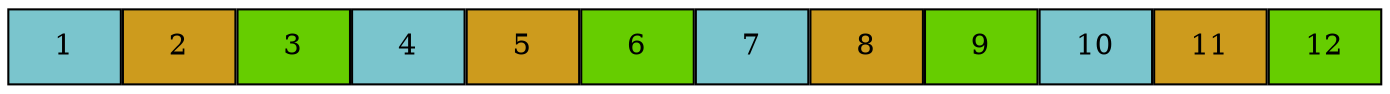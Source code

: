 digraph round_robin {

    node [shape = record];
    nodesep = 0;

    1   [style = filled, fillcolor = cadetblue3];
    2   [style = filled, fillcolor = goldenrod3];
    3   [style = filled, fillcolor = chartreuse3];

    4   [style = filled, fillcolor = cadetblue3];
    5   [style = filled, fillcolor = goldenrod3];
    6   [style = filled, fillcolor = chartreuse3];

    7   [style = filled, fillcolor = cadetblue3];
    8   [style = filled, fillcolor = goldenrod3];
    9   [style = filled, fillcolor = chartreuse3];

    10  [style = filled, fillcolor = cadetblue3];
    11  [style = filled, fillcolor = goldenrod3];
    12  [style = filled, fillcolor = chartreuse3];
}
